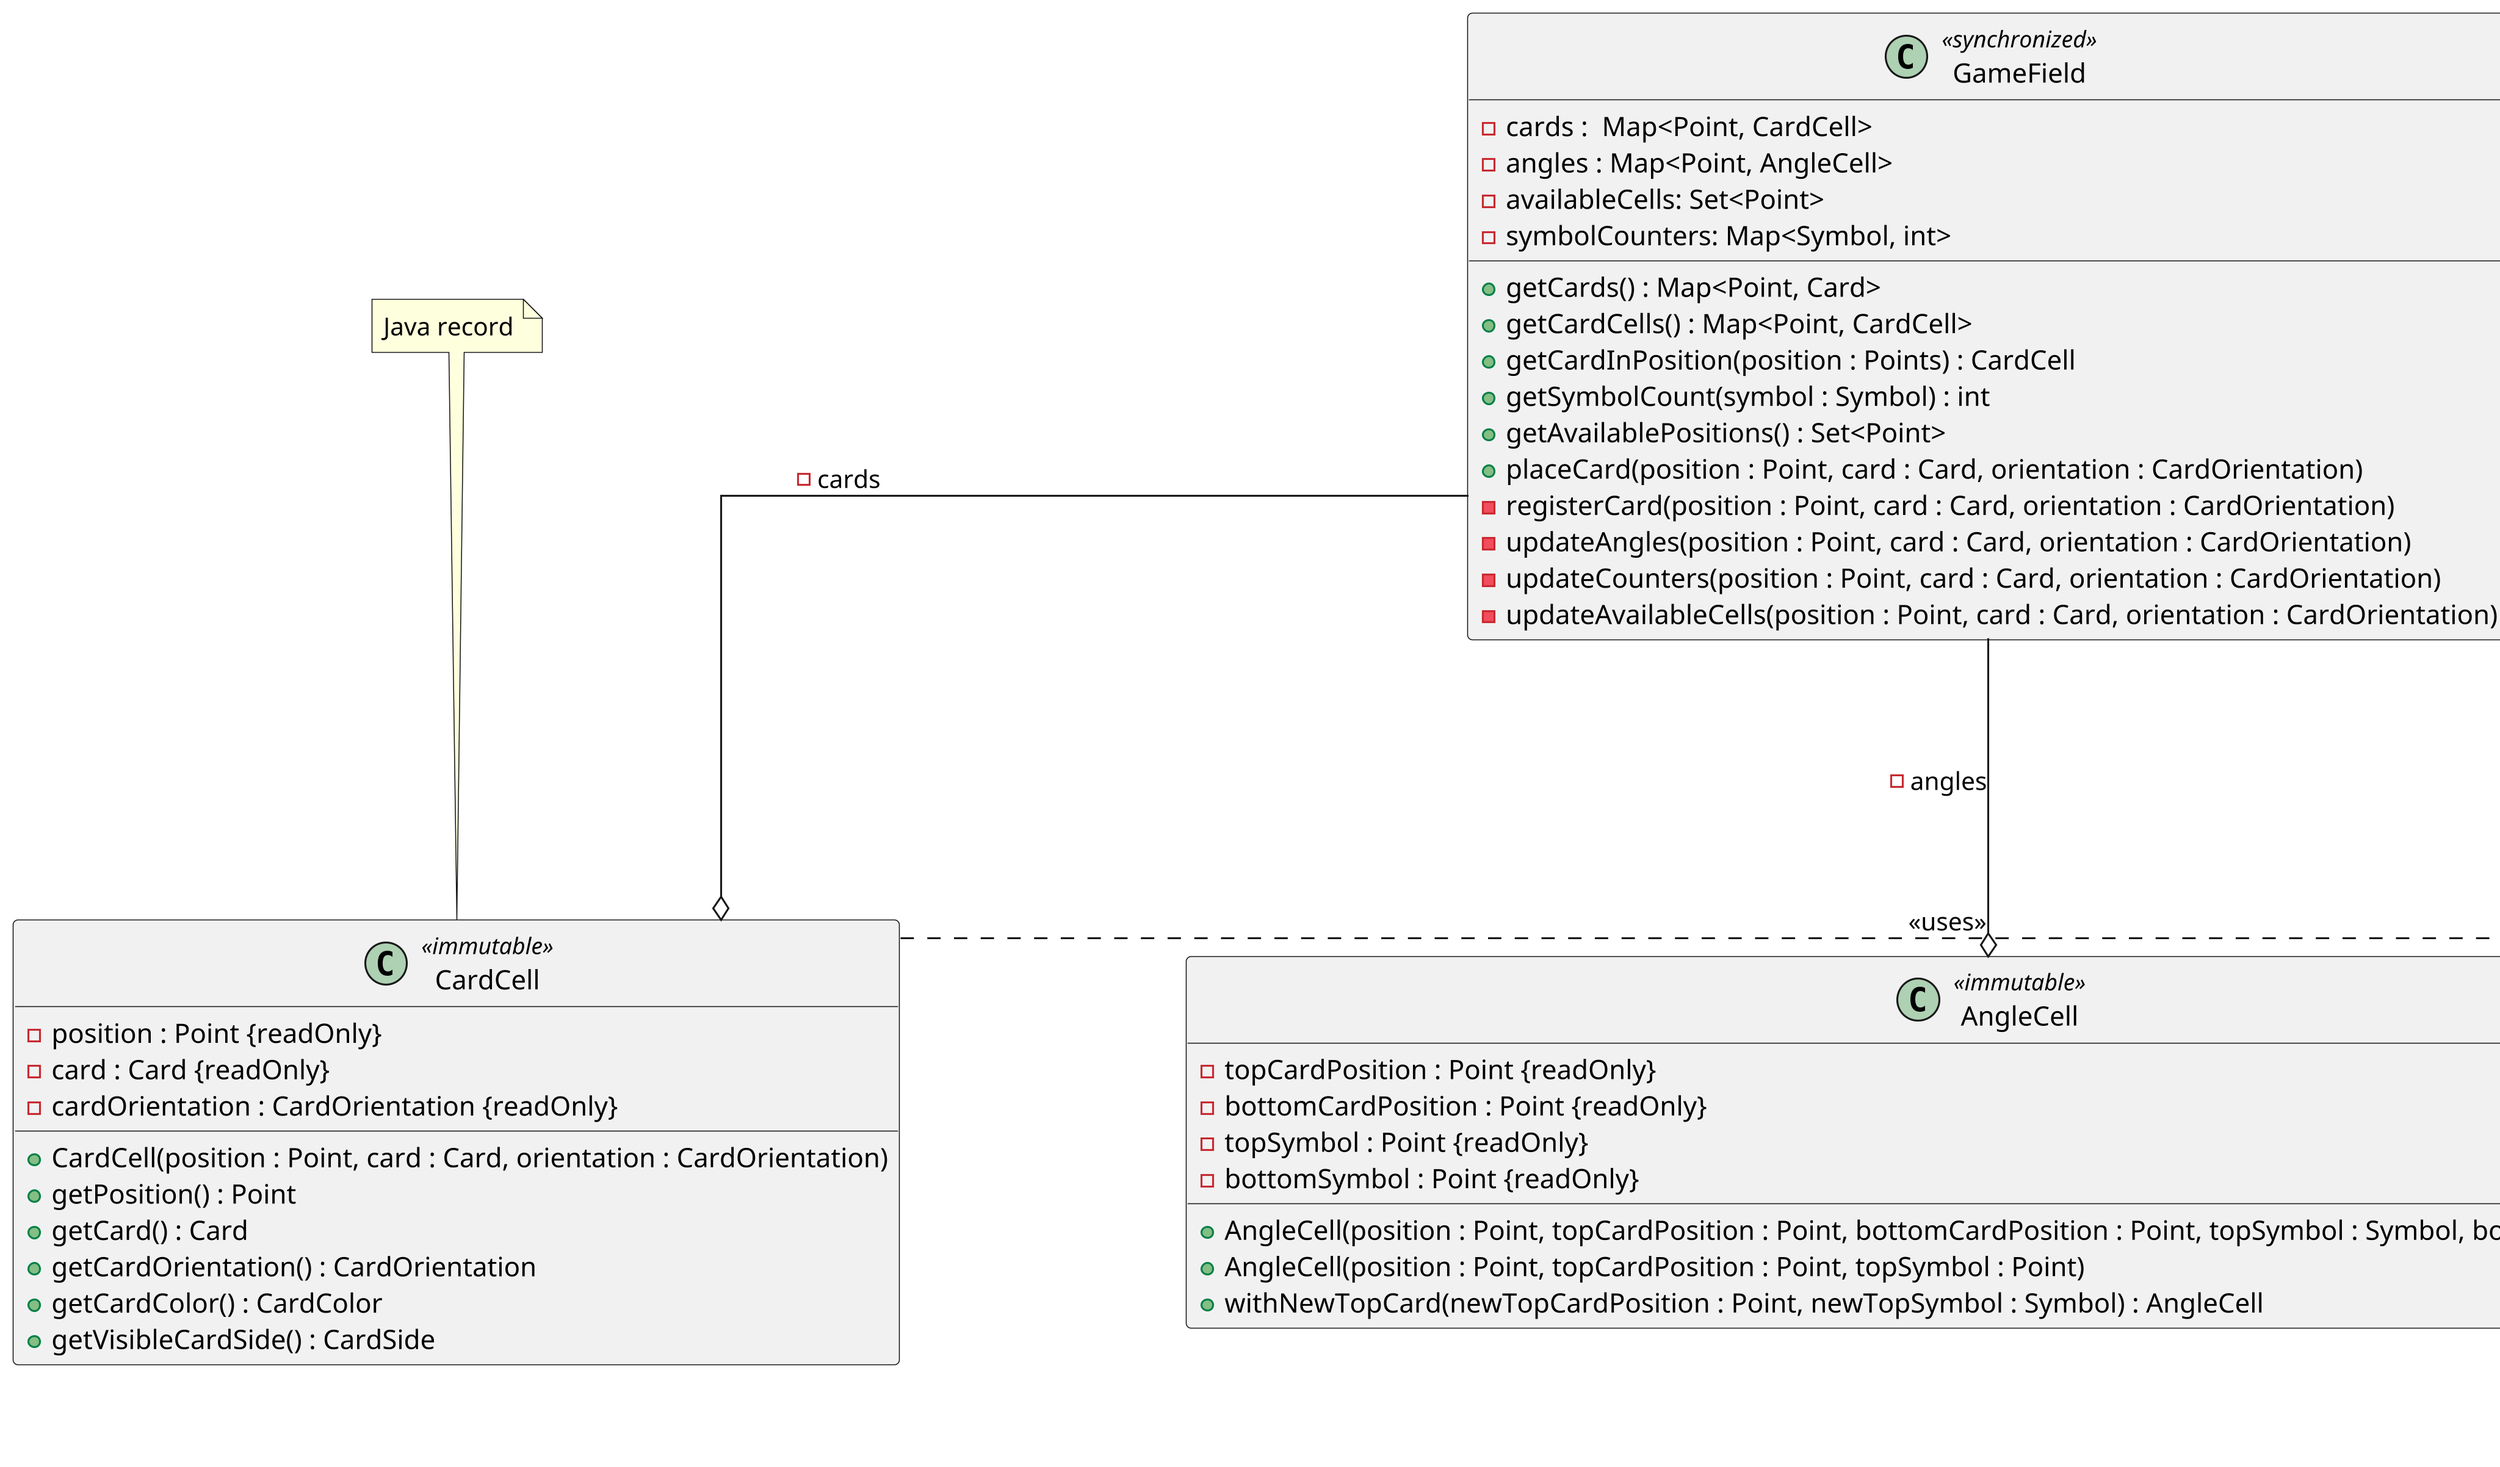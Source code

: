 @startuml
skinparam linetype ortho
skinparam nodesep 150
skinparam ranksep 100
skinparam dpi 300

!startsub GAMEFIELD
class Point <<immutable>> {
    - x : int {readOnly}
    - y : int {readOnly}
    + Point(x : int, y : int)
    + x() : int
    + y() : int
    + toString() : String
    + equals(Object other) : boolean
    + hashCode() : long
    + sum(other : Point) : Point
    + sum(points : Point...) : Point
    + sum(points : Collection<Point>) : Point {static}
    + scale(factor : int) : Point
    + inverse() : Point
    + getAdjacentPositions(scaleFactor : int) : Set<Point> {static}
}

note "Java record with extra sum() method" as N1
N1 .. Point

class GameField <<synchronized>> {
    - cards :  Map<Point, CardCell>
    - angles : Map<Point, AngleCell>
    - availableCells: Set<Point>
    - symbolCounters: Map<Symbol, int>
    + getCards() : Map<Point, Card>
    + getCardCells() : Map<Point, CardCell>
    + getCardInPosition(position : Points) : CardCell
    + getSymbolCount(symbol : Symbol) : int
    + getAvailablePositions() : Set<Point>
    + placeCard(position : Point, card : Card, orientation : CardOrientation)
    - registerCard(position : Point, card : Card, orientation : CardOrientation)
    - updateAngles(position : Point, card : Card, orientation : CardOrientation)
    - updateCounters(position : Point, card : Card, orientation : CardOrientation)
    - updateAvailableCells(position : Point, card : Card, orientation : CardOrientation)
}
' Returned sets are immutable copies

class CardCell <<immutable>> {
    - position : Point {readOnly}
    - card : Card {readOnly}
    - cardOrientation : CardOrientation {readOnly}
    + CardCell(position : Point, card : Card, orientation : CardOrientation)
    + getPosition() : Point
    + getCard() : Card
    + getCardOrientation() : CardOrientation
    + getCardColor() : CardColor
    + getVisibleCardSide() : CardSide
}
note top : Java record

class AngleCell <<immutable>> {
     - topCardPosition : Point {readOnly}
     - bottomCardPosition : Point {readOnly}
     - topSymbol : Point {readOnly}
     - bottomSymbol : Point {readOnly}
     + AngleCell(position : Point, topCardPosition : Point, bottomCardPosition : Point, topSymbol : Symbol, bottomSymbol : Symbol)
     + AngleCell(position : Point, topCardPosition : Point, topSymbol : Point)
     + withNewTopCard(newTopCardPosition : Point, newTopSymbol : Symbol) : AngleCell
}

!endsub

CardCell .r..> Point : <<uses>>
AngleCell .r..> Point : <<uses>>
GameField .r..> Point : <<uses>>
GameField --o CardCell : - cards
GameField --o AngleCell : - angles

@enduml